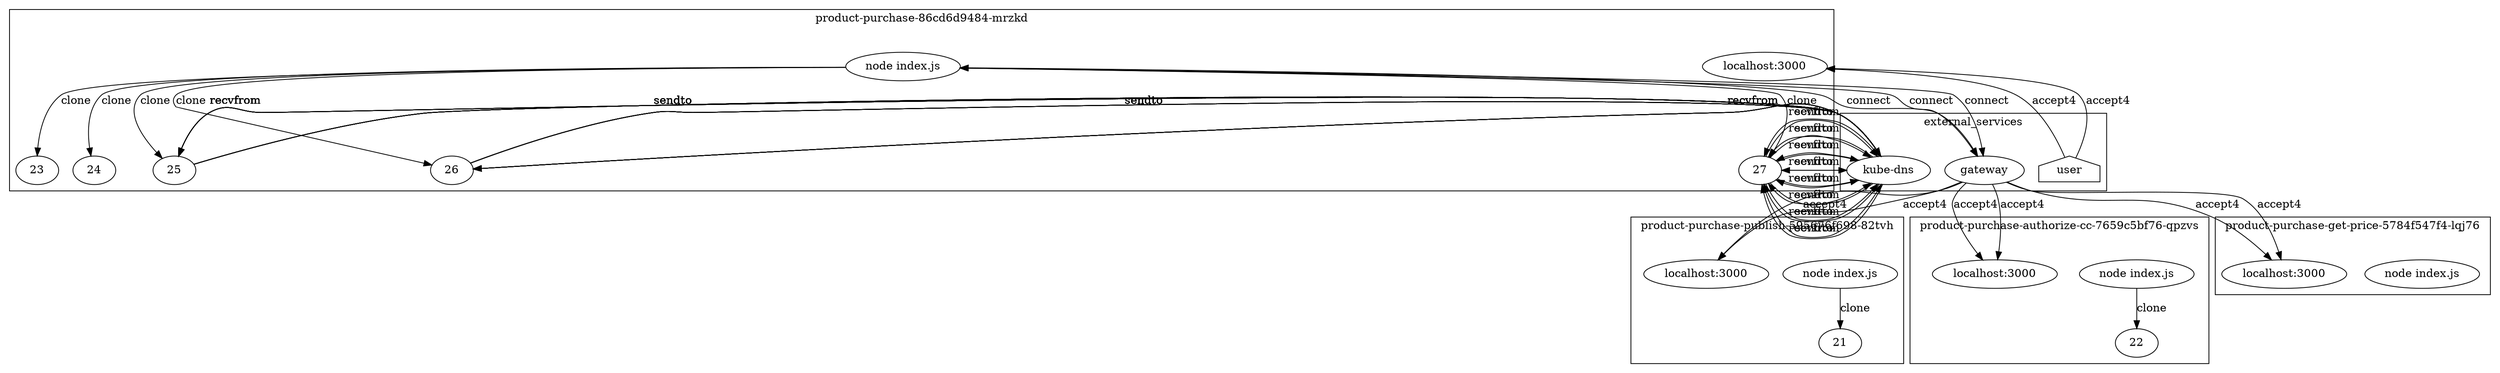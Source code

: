 digraph G {
	subgraph "cluster_ product-purchase-publish-595676f698-82tvh " {
		label=" product-purchase-publish-595676f698-82tvh "
		90878 [label="node index.js"]
		90878 -> 91016 [label=clone]
		"product-purchase-publish_localhost_3000" [label="localhost:3000"]
		"product-purchase-publish_localhost_3000" [label="localhost:3000"]
		91016 [label=21]
	}
	subgraph "cluster_ product-purchase-authorize-cc-7659c5bf76-qpzvs " {
		label=" product-purchase-authorize-cc-7659c5bf76-qpzvs "
		91539 [label="node index.js"]
		91539 -> 91711 [label=clone]
		"product-purchase-authorize-cc_localhost_3000" [label="localhost:3000"]
		"product-purchase-authorize-cc_localhost_3000" [label="localhost:3000"]
		91711 [label=22]
	}
	subgraph "cluster_ product-purchase-86cd6d9484-mrzkd " {
		label=" product-purchase-86cd6d9484-mrzkd "
		92345 [label="node index.js"]
		92345 -> 92492 [label=clone]
		"product-purchase_localhost_3000" [label="localhost:3000"]
		"product-purchase_localhost_3000" [label="localhost:3000"]
		92345 -> 94389 [label=clone]
		92345 -> 94395 [label=clone]
		92345 -> 94405 [label=clone]
		92345 -> 94417 [label=clone]
		92492 [label=23]
		94389 [label=24]
		94395 [label=25]
		94405 [label=26]
		94417 [label=27]
	}
	subgraph "cluster_ product-purchase-get-price-5784f547f4-lqj76 " {
		label=" product-purchase-get-price-5784f547f4-lqj76 "
		93389 [label="node index.js"]
		"product-purchase-get-price_localhost_3000" [label="localhost:3000"]
		"product-purchase-get-price_localhost_3000" [label="localhost:3000"]
	}
	subgraph cluster_services {
		label=external_services
		user [shape=house]
		"10.107.89.58_8080" -> "product-purchase-publish_localhost_3000" [label=accept4]
		"10.107.89.58_8080" -> "product-purchase-publish_localhost_3000" [label=accept4]
		"10.107.89.58_8080" -> "product-purchase-authorize-cc_localhost_3000" [label=accept4]
		"10.107.89.58_8080" -> "product-purchase-authorize-cc_localhost_3000" [label=accept4]
		user -> "product-purchase_localhost_3000" [label=accept4]
		user -> "product-purchase_localhost_3000" [label=accept4]
		"10.107.89.58_8080" [label=gateway]
		92345 -> "10.107.89.58_8080" [label=connect dir=both]
		"10.107.89.58_8080" [label=gateway]
		92345 -> "10.107.89.58_8080" [label=connect dir=both]
		"10.107.89.58_8080" [label=gateway]
		92345 -> "10.107.89.58_8080" [label=connect dir=both]
		"10.96.0.10_53" [label="kube-dns"]
		94395 -> "10.96.0.10_53" [label=sendto]
		"10.96.0.10_53" [label="kube-dns"]
		94395 -> "10.96.0.10_53" [label=sendto]
		"10.96.0.10_53" [label="kube-dns"]
		"10.96.0.10_53" -> 94395 [label=recvfrom]
		"10.96.0.10_53" [label="kube-dns"]
		"10.96.0.10_53" -> 94395 [label=recvfrom]
		"10.96.0.10_53" [label="kube-dns"]
		94395 -> "10.96.0.10_53" [label=sendto]
		"10.96.0.10_53" [label="kube-dns"]
		94395 -> "10.96.0.10_53" [label=sendto]
		"10.96.0.10_53" [label="kube-dns"]
		"10.96.0.10_53" -> 94395 [label=recvfrom]
		"10.96.0.10_53" [label="kube-dns"]
		"10.96.0.10_53" -> 94395 [label=recvfrom]
		"10.96.0.10_53" [label="kube-dns"]
		94395 -> "10.96.0.10_53" [label=sendto]
		"10.96.0.10_53" [label="kube-dns"]
		94395 -> "10.96.0.10_53" [label=sendto]
		"10.96.0.10_53" [label="kube-dns"]
		"10.96.0.10_53" -> 94395 [label=recvfrom]
		"10.96.0.10_53" [label="kube-dns"]
		"10.96.0.10_53" -> 94395 [label=recvfrom]
		"10.96.0.10_53" [label="kube-dns"]
		94395 -> "10.96.0.10_53" [label=sendto]
		"10.96.0.10_53" [label="kube-dns"]
		94395 -> "10.96.0.10_53" [label=sendto]
		"10.96.0.10_53" [label="kube-dns"]
		"10.96.0.10_53" -> 94395 [label=recvfrom]
		"10.96.0.10_53" [label="kube-dns"]
		"10.96.0.10_53" -> 94395 [label=recvfrom]
		"10.96.0.10_53" [label="kube-dns"]
		94405 -> "10.96.0.10_53" [label=sendto]
		"10.96.0.10_53" [label="kube-dns"]
		94405 -> "10.96.0.10_53" [label=sendto]
		"10.96.0.10_53" [label="kube-dns"]
		"10.96.0.10_53" -> 94405 [label=recvfrom]
		"10.96.0.10_53" [label="kube-dns"]
		"10.96.0.10_53" -> 94405 [label=recvfrom]
		"10.96.0.10_53" [label="kube-dns"]
		94405 -> "10.96.0.10_53" [label=sendto]
		"10.96.0.10_53" [label="kube-dns"]
		94405 -> "10.96.0.10_53" [label=sendto]
		"10.96.0.10_53" [label="kube-dns"]
		"10.96.0.10_53" -> 94405 [label=recvfrom]
		"10.96.0.10_53" [label="kube-dns"]
		"10.96.0.10_53" -> 94405 [label=recvfrom]
		"10.96.0.10_53" [label="kube-dns"]
		94405 -> "10.96.0.10_53" [label=sendto]
		"10.96.0.10_53" [label="kube-dns"]
		94405 -> "10.96.0.10_53" [label=sendto]
		"10.96.0.10_53" [label="kube-dns"]
		"10.96.0.10_53" -> 94405 [label=recvfrom]
		"10.96.0.10_53" [label="kube-dns"]
		"10.96.0.10_53" -> 94405 [label=recvfrom]
		"10.96.0.10_53" [label="kube-dns"]
		94405 -> "10.96.0.10_53" [label=sendto]
		"10.96.0.10_53" [label="kube-dns"]
		94405 -> "10.96.0.10_53" [label=sendto]
		"10.96.0.10_53" [label="kube-dns"]
		"10.96.0.10_53" -> 94405 [label=recvfrom]
		"10.96.0.10_53" [label="kube-dns"]
		"10.96.0.10_53" -> 94405 [label=recvfrom]
		"10.96.0.10_53" [label="kube-dns"]
		94417 -> "10.96.0.10_53" [label=sendto]
		"10.96.0.10_53" [label="kube-dns"]
		94417 -> "10.96.0.10_53" [label=sendto]
		"10.96.0.10_53" [label="kube-dns"]
		"10.96.0.10_53" -> 94417 [label=recvfrom]
		"10.96.0.10_53" [label="kube-dns"]
		"10.96.0.10_53" -> 94417 [label=recvfrom]
		"10.96.0.10_53" [label="kube-dns"]
		94417 -> "10.96.0.10_53" [label=sendto]
		"10.96.0.10_53" [label="kube-dns"]
		94417 -> "10.96.0.10_53" [label=sendto]
		"10.96.0.10_53" [label="kube-dns"]
		"10.96.0.10_53" -> 94417 [label=recvfrom]
		"10.96.0.10_53" [label="kube-dns"]
		"10.96.0.10_53" -> 94417 [label=recvfrom]
		"10.96.0.10_53" [label="kube-dns"]
		94417 -> "10.96.0.10_53" [label=sendto]
		"10.96.0.10_53" [label="kube-dns"]
		94417 -> "10.96.0.10_53" [label=sendto]
		"10.96.0.10_53" [label="kube-dns"]
		"10.96.0.10_53" -> 94417 [label=recvfrom]
		"10.96.0.10_53" [label="kube-dns"]
		"10.96.0.10_53" -> 94417 [label=recvfrom]
		"10.96.0.10_53" [label="kube-dns"]
		94417 -> "10.96.0.10_53" [label=sendto]
		"10.96.0.10_53" [label="kube-dns"]
		94417 -> "10.96.0.10_53" [label=sendto]
		"10.96.0.10_53" [label="kube-dns"]
		"10.96.0.10_53" -> 94417 [label=recvfrom]
		"10.96.0.10_53" [label="kube-dns"]
		"10.96.0.10_53" -> 94417 [label=recvfrom]
		"10.107.89.58_8080" -> "product-purchase-get-price_localhost_3000" [label=accept4]
		"10.107.89.58_8080" -> "product-purchase-get-price_localhost_3000" [label=accept4]
	}
}
